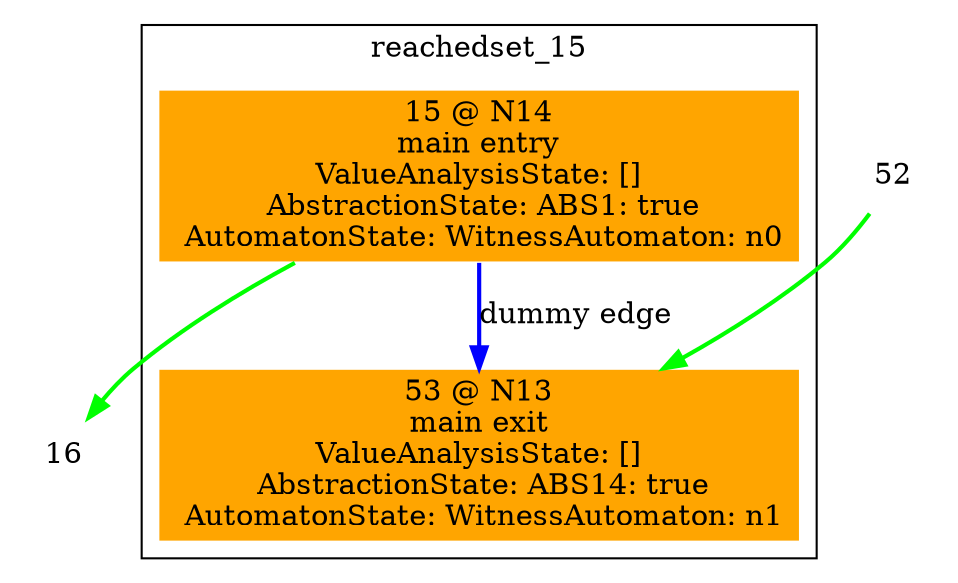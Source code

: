 digraph ARG {
node [style="filled" shape="box" color="white"]
subgraph cluster_15 {
label="reachedset_15"
15 [fillcolor="orange" label="15 @ N14\nmain entry\nValueAnalysisState: []\n AbstractionState: ABS1: true\n AutomatonState: WitnessAutomaton: n0\n" id="15"]
53 [fillcolor="orange" label="53 @ N13\nmain exit\nValueAnalysisState: []\n AbstractionState: ABS14: true\n AutomatonState: WitnessAutomaton: n1\n" id="53"]
15 -> 53 [style="bold" color="blue" label="dummy edge" id="15 -> 53"]
}
15 -> 16 [color=green style=bold]
52 -> 53 [color=green style=bold]
}
